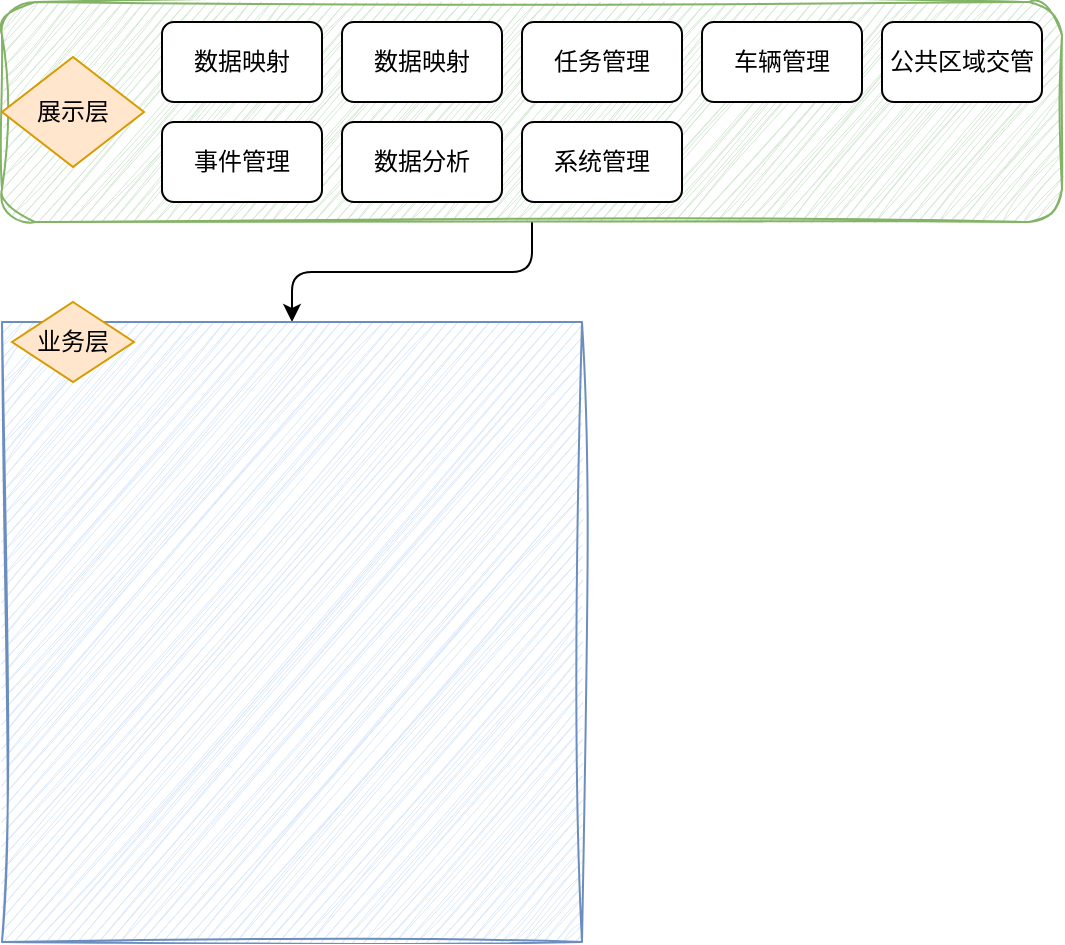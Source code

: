 <mxfile version="21.3.7" type="github">
  <diagram name="第 1 页" id="9cxBHJg09e6E28dabhEe">
    <mxGraphModel dx="1050" dy="541" grid="1" gridSize="10" guides="1" tooltips="1" connect="1" arrows="1" fold="1" page="1" pageScale="1" pageWidth="827" pageHeight="1169" math="0" shadow="0">
      <root>
        <mxCell id="0" />
        <mxCell id="1" parent="0" />
        <mxCell id="RSAW3SKbbibuC1VFs5DY-19" style="edgeStyle=orthogonalEdgeStyle;rounded=1;orthogonalLoop=1;jettySize=auto;html=1;" edge="1" parent="1" source="RSAW3SKbbibuC1VFs5DY-2" target="RSAW3SKbbibuC1VFs5DY-11">
          <mxGeometry relative="1" as="geometry" />
        </mxCell>
        <mxCell id="RSAW3SKbbibuC1VFs5DY-2" value="" style="rounded=1;whiteSpace=wrap;html=1;fillColor=#d5e8d4;strokeColor=#82b366;shadow=0;glass=0;sketch=1;curveFitting=1;jiggle=2;" vertex="1" parent="1">
          <mxGeometry x="140" y="20" width="530" height="110" as="geometry" />
        </mxCell>
        <mxCell id="RSAW3SKbbibuC1VFs5DY-3" value="数据映射" style="rounded=1;whiteSpace=wrap;html=1;" vertex="1" parent="1">
          <mxGeometry x="220" y="30" width="80" height="40" as="geometry" />
        </mxCell>
        <mxCell id="RSAW3SKbbibuC1VFs5DY-5" value="数据映射" style="rounded=1;whiteSpace=wrap;html=1;" vertex="1" parent="1">
          <mxGeometry x="310" y="30" width="80" height="40" as="geometry" />
        </mxCell>
        <mxCell id="RSAW3SKbbibuC1VFs5DY-6" value="任务管理" style="rounded=1;whiteSpace=wrap;html=1;" vertex="1" parent="1">
          <mxGeometry x="400" y="30" width="80" height="40" as="geometry" />
        </mxCell>
        <mxCell id="RSAW3SKbbibuC1VFs5DY-7" value="车辆管理" style="rounded=1;whiteSpace=wrap;html=1;" vertex="1" parent="1">
          <mxGeometry x="490" y="30" width="80" height="40" as="geometry" />
        </mxCell>
        <mxCell id="RSAW3SKbbibuC1VFs5DY-8" value="公共区域交管" style="rounded=1;whiteSpace=wrap;html=1;" vertex="1" parent="1">
          <mxGeometry x="580" y="30" width="80" height="40" as="geometry" />
        </mxCell>
        <mxCell id="RSAW3SKbbibuC1VFs5DY-11" value="" style="rounded=0;whiteSpace=wrap;html=1;fillColor=#dae8fc;strokeColor=#6c8ebf;sketch=1;curveFitting=1;jiggle=2;" vertex="1" parent="1">
          <mxGeometry x="140" y="180" width="290" height="310" as="geometry" />
        </mxCell>
        <mxCell id="RSAW3SKbbibuC1VFs5DY-13" value="展示层" style="rhombus;whiteSpace=wrap;html=1;fillColor=#ffe6cc;strokeColor=#d79b00;" vertex="1" parent="1">
          <mxGeometry x="140" y="47.5" width="71" height="55" as="geometry" />
        </mxCell>
        <mxCell id="RSAW3SKbbibuC1VFs5DY-15" value="事件管理" style="rounded=1;whiteSpace=wrap;html=1;" vertex="1" parent="1">
          <mxGeometry x="220" y="80" width="80" height="40" as="geometry" />
        </mxCell>
        <mxCell id="RSAW3SKbbibuC1VFs5DY-16" value="数据分析" style="rounded=1;whiteSpace=wrap;html=1;" vertex="1" parent="1">
          <mxGeometry x="310" y="80" width="80" height="40" as="geometry" />
        </mxCell>
        <mxCell id="RSAW3SKbbibuC1VFs5DY-17" value="系统管理" style="rounded=1;whiteSpace=wrap;html=1;" vertex="1" parent="1">
          <mxGeometry x="400" y="80" width="80" height="40" as="geometry" />
        </mxCell>
        <mxCell id="RSAW3SKbbibuC1VFs5DY-18" value="业务层" style="rhombus;whiteSpace=wrap;html=1;fillColor=#ffe6cc;strokeColor=#d79b00;" vertex="1" parent="1">
          <mxGeometry x="145" y="170" width="61" height="40" as="geometry" />
        </mxCell>
      </root>
    </mxGraphModel>
  </diagram>
</mxfile>
